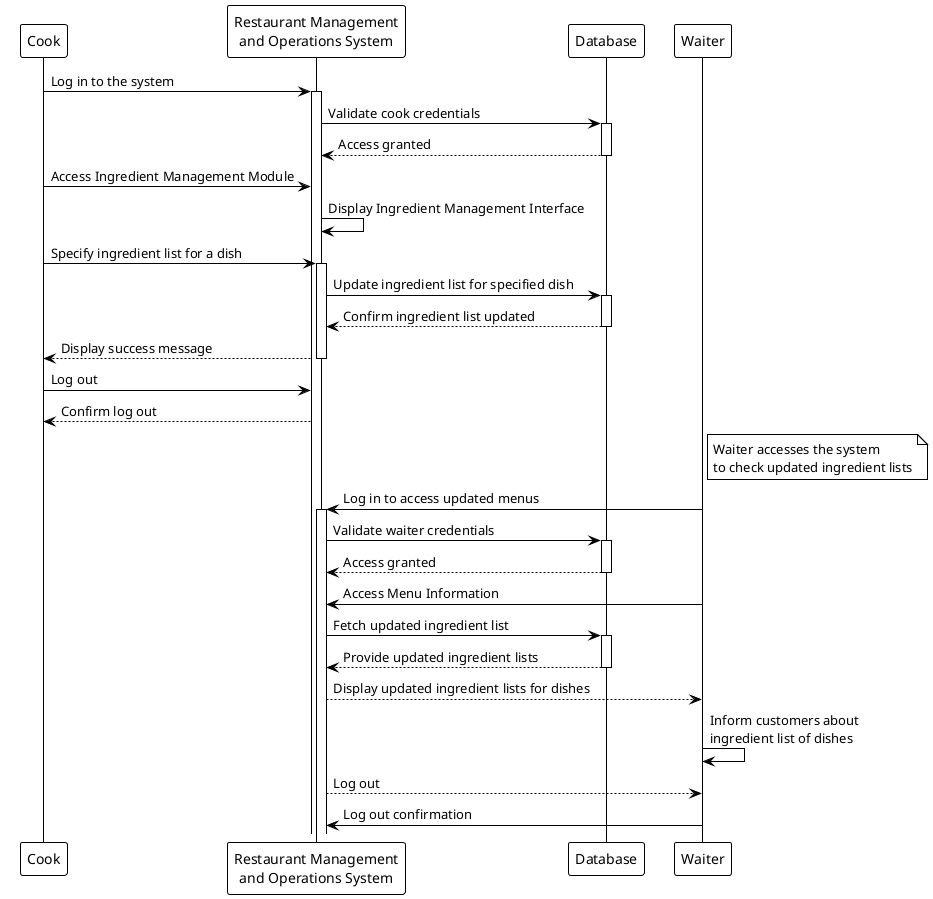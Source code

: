 @startuml
!theme plain

participant Cook
participant "Restaurant Management\nand Operations System" as System
participant Database
participant Waiter

Cook -> System : Log in to the system
activate System

System -> Database : Validate cook credentials
activate Database
Database --> System : Access granted
deactivate Database

Cook -> System : Access Ingredient Management Module
System -> System : Display Ingredient Management Interface

Cook -> System : Specify ingredient list for a dish
activate System
System -> Database : Update ingredient list for specified dish
activate Database
Database --> System : Confirm ingredient list updated
deactivate Database
System --> Cook : Display success message
deactivate System

Cook -> System : Log out
System --> Cook : Confirm log out

note right of Waiter: Waiter accesses the system\nto check updated ingredient lists

Waiter -> System : Log in to access updated menus
activate System
System -> Database : Validate waiter credentials
activate Database
Database --> System : Access granted
deactivate Database

Waiter -> System : Access Menu Information
System -> Database : Fetch updated ingredient list
activate Database
Database --> System : Provide updated ingredient lists
deactivate Database
System --> Waiter : Display updated ingredient lists for dishes

Waiter -> Waiter : Inform customers about\ningredient list of dishes
System --> Waiter : Log out
Waiter -> System : Log out confirmation

@enduml